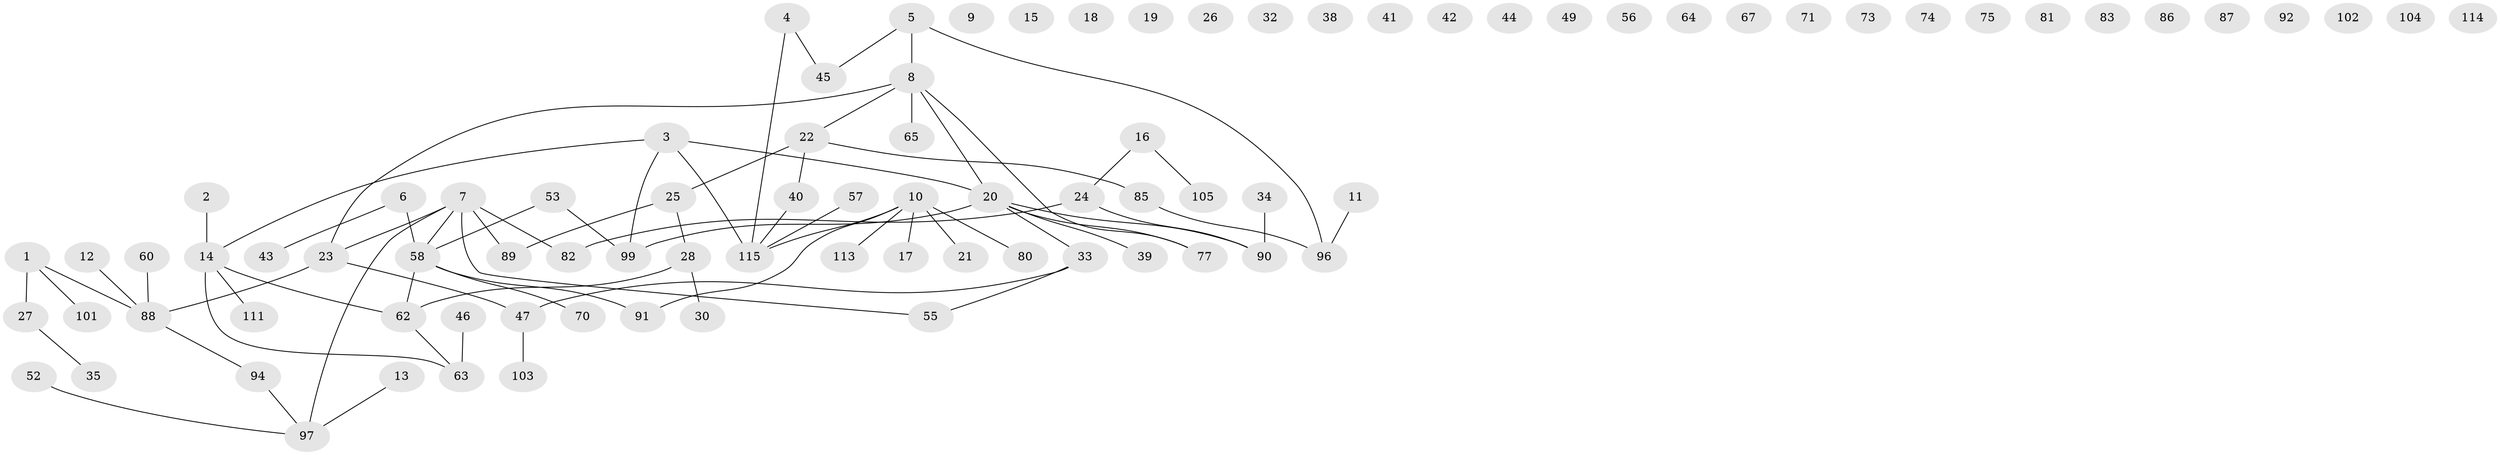 // Generated by graph-tools (version 1.1) at 2025/23/03/03/25 07:23:27]
// undirected, 87 vertices, 75 edges
graph export_dot {
graph [start="1"]
  node [color=gray90,style=filled];
  1 [super="+72"];
  2;
  3 [super="+107"];
  4 [super="+48"];
  5 [super="+98"];
  6 [super="+51"];
  7 [super="+66"];
  8 [super="+112"];
  9;
  10 [super="+29"];
  11 [super="+36"];
  12 [super="+93"];
  13 [super="+69"];
  14 [super="+79"];
  15;
  16;
  17;
  18;
  19;
  20 [super="+117"];
  21;
  22 [super="+110"];
  23;
  24 [super="+50"];
  25 [super="+78"];
  26;
  27 [super="+37"];
  28 [super="+31"];
  30;
  32;
  33;
  34 [super="+61"];
  35;
  38;
  39;
  40 [super="+54"];
  41;
  42;
  43;
  44;
  45 [super="+76"];
  46;
  47 [super="+116"];
  49;
  52 [super="+68"];
  53 [super="+59"];
  55;
  56;
  57;
  58 [super="+84"];
  60;
  62;
  63 [super="+100"];
  64;
  65;
  67;
  70;
  71;
  73;
  74;
  75;
  77;
  80;
  81;
  82;
  83;
  85 [super="+108"];
  86;
  87;
  88 [super="+109"];
  89;
  90 [super="+95"];
  91;
  92;
  94;
  96 [super="+106"];
  97;
  99;
  101;
  102;
  103;
  104;
  105;
  111;
  113;
  114;
  115 [super="+118"];
  1 -- 88;
  1 -- 101;
  1 -- 27;
  2 -- 14;
  3 -- 14;
  3 -- 99;
  3 -- 20;
  3 -- 115;
  4 -- 45;
  4 -- 115;
  5 -- 96;
  5 -- 45;
  5 -- 8;
  6 -- 58;
  6 -- 43;
  7 -- 23;
  7 -- 55;
  7 -- 89;
  7 -- 97;
  7 -- 58;
  7 -- 82;
  8 -- 23;
  8 -- 77;
  8 -- 65;
  8 -- 20;
  8 -- 22;
  10 -- 17;
  10 -- 21;
  10 -- 80;
  10 -- 91;
  10 -- 113;
  10 -- 115;
  11 -- 96;
  12 -- 88;
  13 -- 97;
  14 -- 111;
  14 -- 62;
  14 -- 63;
  16 -- 24;
  16 -- 105;
  20 -- 33;
  20 -- 99;
  20 -- 39;
  20 -- 90;
  20 -- 77;
  22 -- 85;
  22 -- 40;
  22 -- 25;
  23 -- 88;
  23 -- 47;
  24 -- 82;
  24 -- 90;
  25 -- 28;
  25 -- 89;
  27 -- 35;
  28 -- 62;
  28 -- 30;
  33 -- 55;
  33 -- 47;
  34 -- 90;
  40 -- 115;
  46 -- 63;
  47 -- 103;
  52 -- 97;
  53 -- 58;
  53 -- 99;
  57 -- 115;
  58 -- 62;
  58 -- 70;
  58 -- 91;
  60 -- 88;
  62 -- 63;
  85 -- 96;
  88 -- 94;
  94 -- 97;
}
